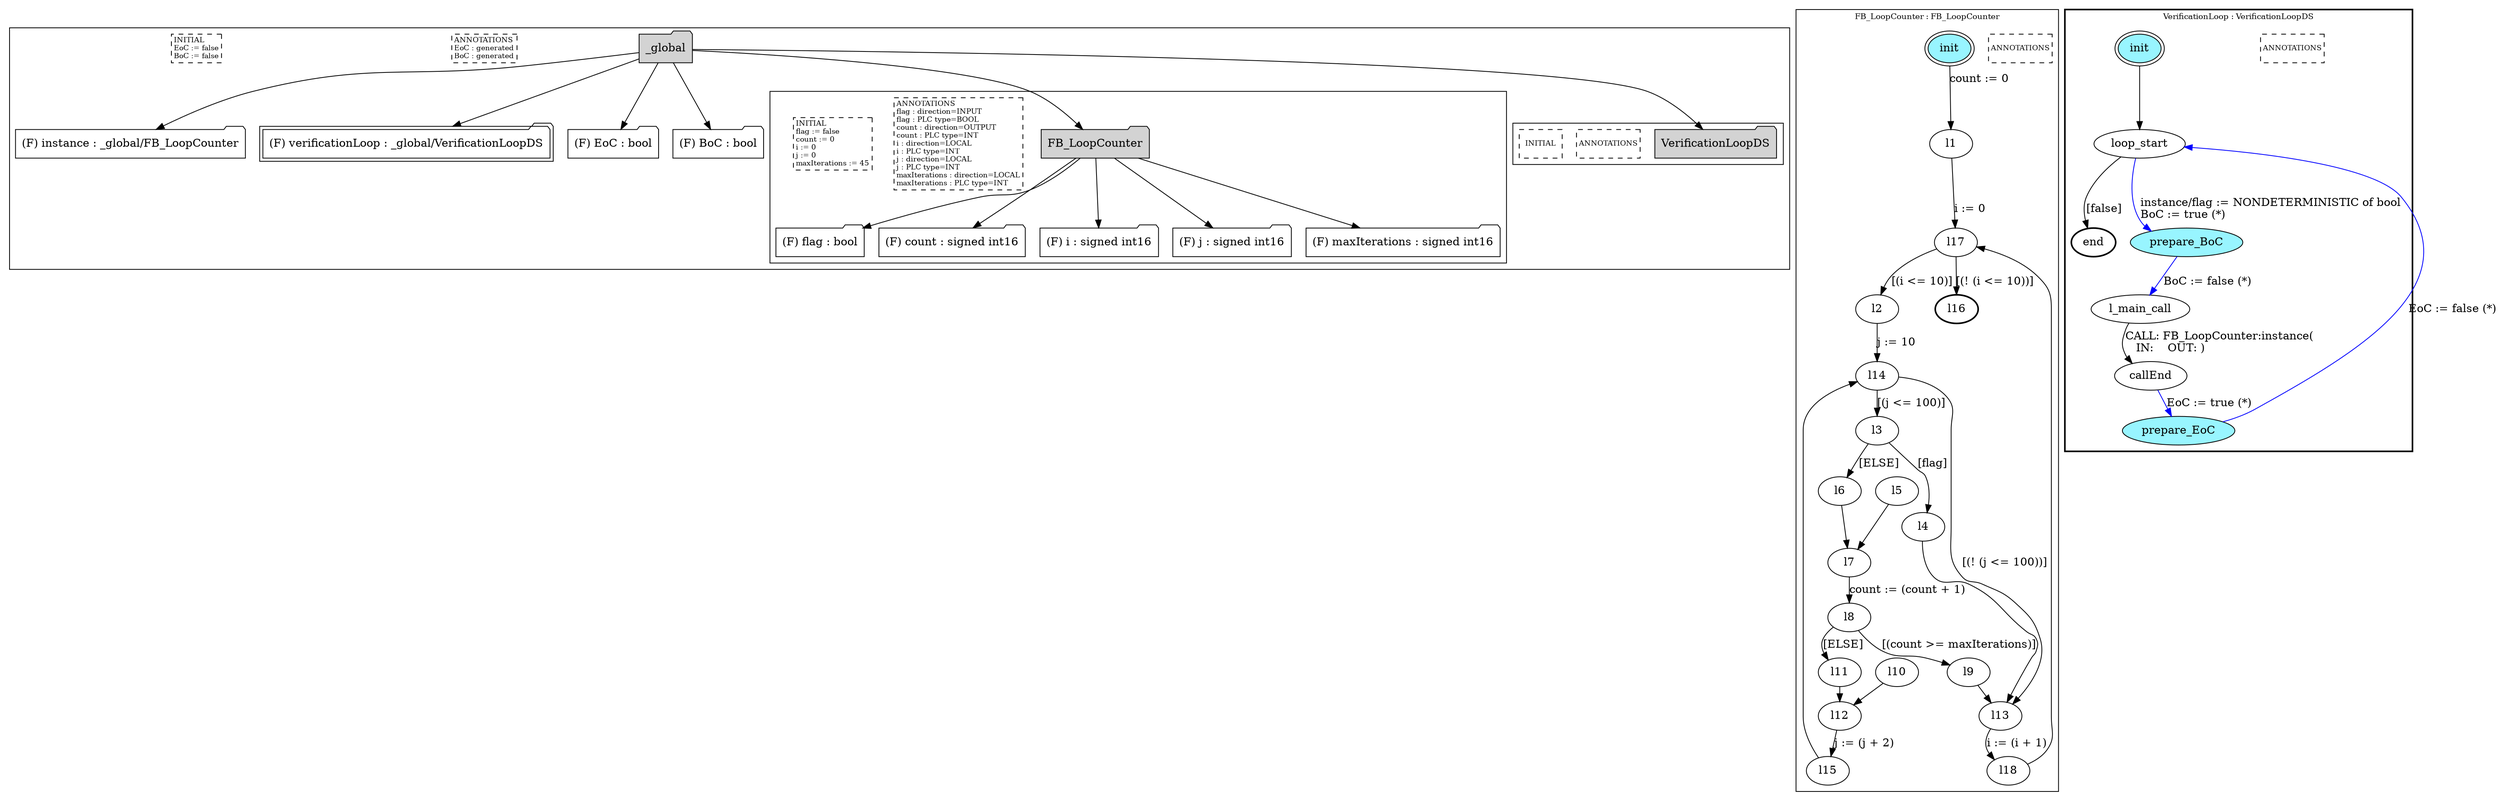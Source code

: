 digraph G {
	subgraph cluster__global1474310983 {
		node [shape="folder", style="filled"];
		//label="_global";
		_global1474310983 [label="_global"];
		_global1474310983 -> instance133579455;
		instance133579455 [label = "(F) instance : _global/FB_LoopCounter", fillcolor="white" ];
		_global1474310983 -> verificationLoop586914348;
		verificationLoop586914348 [label = "(F) verificationLoop : _global/VerificationLoopDS", fillcolor="white" , peripheries=2];
		_global1474310983 -> EoC1576874484;
		EoC1576874484 [label = "(F) EoC : bool", fillcolor="white" ];
		_global1474310983 -> BoC1467742939;
		BoC1467742939 [label = "(F) BoC : bool", fillcolor="white" ];
		_global1474310983 -> FB_LoopCounter786116491;
		subgraph cluster_FB_LoopCounter786116491 {
			node [shape="folder", style="filled"];
			//label="FB_LoopCounter";
			FB_LoopCounter786116491 [label="FB_LoopCounter"];
			FB_LoopCounter786116491 -> flag1695161087;
			flag1695161087 [label = "(F) flag : bool", fillcolor="white" ];
			FB_LoopCounter786116491 -> count1238061104;
			count1238061104 [label = "(F) count : signed int16", fillcolor="white" ];
			FB_LoopCounter786116491 -> i1218017691;
			i1218017691 [label = "(F) i : signed int16", fillcolor="white" ];
			FB_LoopCounter786116491 -> j1582991128;
			j1582991128 [label = "(F) j : signed int16", fillcolor="white" ];
			FB_LoopCounter786116491 -> maxIterations1051471498;
			maxIterations1051471498 [label = "(F) maxIterations : signed int16", fillcolor="white" ];
			
			annotations_pseudonode_FB_LoopCounter786116491 [
				label="ANNOTATIONS\lflag : direction=INPUT\lflag : PLC type=BOOL\lcount : direction=OUTPUT\lcount : PLC type=INT\li : direction=LOCAL\li : PLC type=INT\lj : direction=LOCAL\lj : PLC type=INT\lmaxIterations : direction=LOCAL\lmaxIterations : PLC type=INT\l",
				fontsize=9, margin="0.04,0.04", fillcolor="white", shape="rectangle", style="dashed"];
			initamt_pseudonode_FB_LoopCounter786116491 [
				label="INITIAL\lflag := false\lcount := 0\li := 0\lj := 0\lmaxIterations := 45\l",
				fontsize=9, margin="0.04,0.04", fillcolor="lightyellow", shape="rectangle", style="dashed"];
		}
		_global1474310983 -> VerificationLoopDS1694355353;
		subgraph cluster_VerificationLoopDS1694355353 {
			node [shape="folder", style="filled"];
			//label="VerificationLoopDS";
			VerificationLoopDS1694355353 [label="VerificationLoopDS"];
			
			annotations_pseudonode_VerificationLoopDS1694355353 [
				label="ANNOTATIONS",
				fontsize=9, margin="0.04,0.04", fillcolor="white", shape="rectangle", style="dashed"];
			initamt_pseudonode_VerificationLoopDS1694355353 [
				label="INITIAL",
				fontsize=9, margin="0.04,0.04", fillcolor="lightyellow", shape="rectangle", style="dashed"];
		}
		
		annotations_pseudonode__global1474310983 [
			label="ANNOTATIONS\lEoC : generated\lBoC : generated\l",
			fontsize=9, margin="0.04,0.04", fillcolor="white", shape="rectangle", style="dashed"];
		initamt_pseudonode__global1474310983 [
			label="INITIAL\lEoC := false\lBoC := false\l",
			fontsize=9, margin="0.04,0.04", fillcolor="lightyellow", shape="rectangle", style="dashed"];
	}
	subgraph clusterFB_LoopCounter {
		node [style="filled"];
		color="black";
		fontsize=10;
		ranksep=0.4;
		
		label="FB_LoopCounter : FB_LoopCounter";
		
		annotations_pseudonode_FB_LoopCounter [
			label="ANNOTATIONS",
			fontsize=9, margin="0.04,0.04", fillcolor="white", shape="rectangle", style="dashed"];
		
		init_FB_LoopCounter [label="init", color="black", fillcolor="cadetblue1", peripheries=2, shape="ellipse"];
		l1_FB_LoopCounter [label="l1", color="black", fillcolor="white", shape="ellipse"];
		l2_FB_LoopCounter [label="l2", color="black", fillcolor="white", shape="ellipse"];
		l3_FB_LoopCounter [label="l3", color="black", fillcolor="white", shape="ellipse"];
		l4_FB_LoopCounter [label="l4", color="black", fillcolor="white", shape="ellipse"];
		l5_FB_LoopCounter [label="l5", color="black", fillcolor="white", shape="ellipse"];
		l6_FB_LoopCounter [label="l6", color="black", fillcolor="white", shape="ellipse"];
		l7_FB_LoopCounter [label="l7", color="black", fillcolor="white", shape="ellipse"];
		l8_FB_LoopCounter [label="l8", color="black", fillcolor="white", shape="ellipse"];
		l9_FB_LoopCounter [label="l9", color="black", fillcolor="white", shape="ellipse"];
		l10_FB_LoopCounter [label="l10", color="black", fillcolor="white", shape="ellipse"];
		l11_FB_LoopCounter [label="l11", color="black", fillcolor="white", shape="ellipse"];
		l12_FB_LoopCounter [label="l12", color="black", fillcolor="white", shape="ellipse"];
		l13_FB_LoopCounter [label="l13", color="black", fillcolor="white", shape="ellipse"];
		l14_FB_LoopCounter [label="l14", color="black", fillcolor="white", shape="ellipse"];
		l15_FB_LoopCounter [label="l15", color="black", fillcolor="white", shape="ellipse"];
		l16_FB_LoopCounter [label="l16", color="black", fillcolor="white", style=bold, shape="ellipse"];
		l17_FB_LoopCounter [label="l17", color="black", fillcolor="white", shape="ellipse"];
		l18_FB_LoopCounter [label="l18", color="black", fillcolor="white", shape="ellipse"];
		init_FB_LoopCounter -> l1_FB_LoopCounter [color="black", label="count := 0"];
		l3_FB_LoopCounter -> l4_FB_LoopCounter [color="black", label="[flag]"];
		l3_FB_LoopCounter -> l6_FB_LoopCounter [color="black", label="[ELSE]"];
		l5_FB_LoopCounter -> l7_FB_LoopCounter [color="black", label=""];
		l6_FB_LoopCounter -> l7_FB_LoopCounter [color="black", label=""];
		l7_FB_LoopCounter -> l8_FB_LoopCounter [color="black", label="count := (count + 1)"];
		l8_FB_LoopCounter -> l9_FB_LoopCounter [color="black", label="[(count >= maxIterations)]"];
		l8_FB_LoopCounter -> l11_FB_LoopCounter [color="black", label="[ELSE]"];
		l10_FB_LoopCounter -> l12_FB_LoopCounter [color="black", label=""];
		l11_FB_LoopCounter -> l12_FB_LoopCounter [color="black", label=""];
		l2_FB_LoopCounter -> l14_FB_LoopCounter [color="black", label="j := 10"];
		l14_FB_LoopCounter -> l3_FB_LoopCounter [color="black", label="[(j <= 100)]"];
		l14_FB_LoopCounter -> l13_FB_LoopCounter [color="black", label="[(! (j <= 100))]"];
		l12_FB_LoopCounter -> l15_FB_LoopCounter [color="black", label="j := (j + 2)"];
		l15_FB_LoopCounter -> l14_FB_LoopCounter [color="black", label=""];
		l1_FB_LoopCounter -> l17_FB_LoopCounter [color="black", label="i := 0"];
		l17_FB_LoopCounter -> l2_FB_LoopCounter [color="black", label="[(i <= 10)]"];
		l17_FB_LoopCounter -> l16_FB_LoopCounter [color="black", label="[(! (i <= 10))]"];
		l13_FB_LoopCounter -> l18_FB_LoopCounter [color="black", label="i := (i + 1)"];
		l18_FB_LoopCounter -> l17_FB_LoopCounter [color="black", label=""];
		l4_FB_LoopCounter -> l13_FB_LoopCounter [color="black", label=""];
		l9_FB_LoopCounter -> l13_FB_LoopCounter [color="black", label=""];
	}
	subgraph clusterVerificationLoop {
		node [style="filled"];
		style=bold;
		color="black";
		fontsize=10;
		ranksep=0.4;
		
		label="VerificationLoop : VerificationLoopDS";
		
		annotations_pseudonode_VerificationLoop [
			label="ANNOTATIONS",
			fontsize=9, margin="0.04,0.04", fillcolor="white", shape="rectangle", style="dashed"];
		
		init_VerificationLoop [label="init", color="black", fillcolor="cadetblue1", peripheries=2, shape="ellipse"];
		end_VerificationLoop [label="end", color="black", fillcolor="cadetblue1", style=bold, shape="ellipse"];
		loop_start_VerificationLoop [label="loop_start", color="black", fillcolor="white", shape="ellipse"];
		prepare_BoC_VerificationLoop [label="prepare_BoC", color="black", fillcolor="cadetblue1", shape="ellipse"];
		l_main_call_VerificationLoop [label="l_main_call", color="black", fillcolor="white", shape="ellipse"];
		callEnd_VerificationLoop [label="callEnd", color="black", fillcolor="white", shape="ellipse"];
		prepare_EoC_VerificationLoop [label="prepare_EoC", color="black", fillcolor="cadetblue1", shape="ellipse"];
		init_VerificationLoop -> loop_start_VerificationLoop [color="black", label=""];
		loop_start_VerificationLoop -> prepare_BoC_VerificationLoop [color="blue", label="instance/flag := NONDETERMINISTIC of bool\lBoC := true (*)\l"];
		prepare_BoC_VerificationLoop -> l_main_call_VerificationLoop [color="blue", label="BoC := false (*)"];
		l_main_call_VerificationLoop -> callEnd_VerificationLoop [color="black", label="CALL: FB_LoopCounter:instance(\l   IN:    OUT: )\l"];
		callEnd_VerificationLoop -> prepare_EoC_VerificationLoop [color="blue", label="EoC := true (*)"];
		prepare_EoC_VerificationLoop -> loop_start_VerificationLoop [color="blue", label="EoC := false (*)"];
		loop_start_VerificationLoop -> end_VerificationLoop [color="black", label="[false]"];
	}
}


